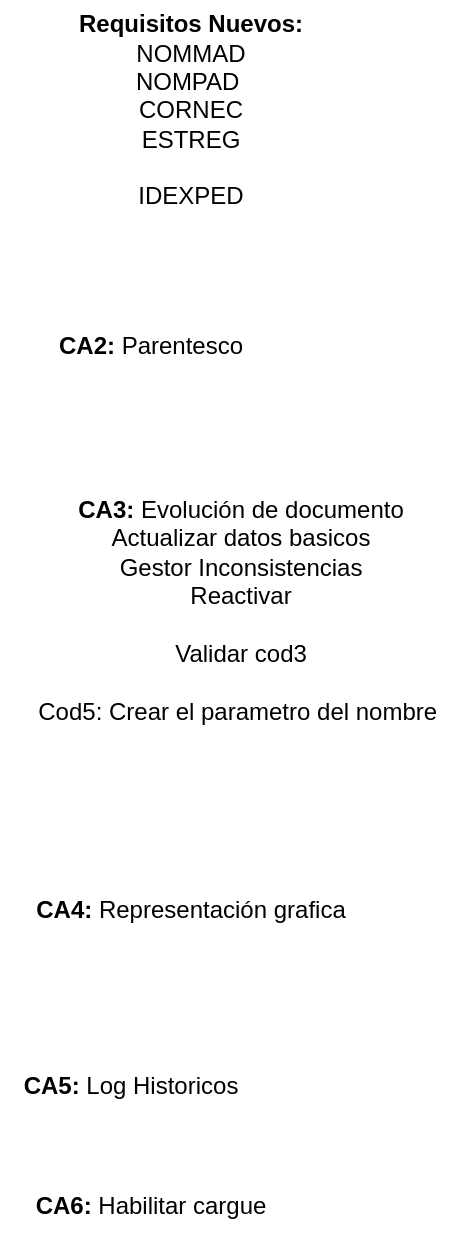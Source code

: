 <mxfile version="24.7.4" pages="3">
  <diagram name="Page-1" id="fRD3TCy6RhBQujlI3w5T">
    <mxGraphModel dx="2096" dy="420" grid="1" gridSize="10" guides="1" tooltips="1" connect="1" arrows="1" fold="1" page="1" pageScale="1" pageWidth="850" pageHeight="1100" math="0" shadow="0">
      <root>
        <mxCell id="0" />
        <mxCell id="1" parent="0" />
        <mxCell id="u48dg-Nmt2LzvFG39Oh1-2" value="&lt;b&gt;Requisitos Nuevos:&lt;/b&gt;&lt;div&gt;&lt;span style=&quot;font-size:9.0pt;font-family:&lt;br/&gt;&amp;quot;Arial&amp;quot;,sans-serif;mso-fareast-font-family:&amp;quot;Times New Roman&amp;quot;;mso-ansi-language:&lt;br/&gt;ES-CO;mso-fareast-language:ES-CO;mso-bidi-language:AR-SA&quot; lang=&quot;ES-CO&quot;&gt;NOMMAD&lt;/span&gt;&lt;/div&gt;&lt;div&gt;&lt;span style=&quot;font-size:9.0pt;font-family:&lt;br/&gt;&amp;quot;Arial&amp;quot;,sans-serif;mso-fareast-font-family:&amp;quot;Times New Roman&amp;quot;;mso-ansi-language:&lt;br/&gt;ES-CO;mso-fareast-language:ES-CO;mso-bidi-language:AR-SA&quot; lang=&quot;ES-CO&quot;&gt;NOMPAD&amp;nbsp;&lt;/span&gt;&lt;b&gt;&lt;br&gt;&lt;/b&gt;&lt;/div&gt;&lt;div&gt;&lt;span style=&quot;font-size:9.0pt;font-family:&lt;br/&gt;&amp;quot;Arial&amp;quot;,sans-serif;mso-fareast-font-family:&amp;quot;Times New Roman&amp;quot;;mso-ansi-language:&lt;br/&gt;ES-CO;mso-fareast-language:ES-CO;mso-bidi-language:AR-SA;mso-bidi-font-weight:&lt;br/&gt;bold&quot; lang=&quot;ES-CO&quot;&gt;CORNEC&lt;/span&gt;&lt;b&gt;&lt;br&gt;&lt;/b&gt;&lt;/div&gt;&lt;div&gt;&lt;span style=&quot;font-size:9.0pt;font-family:&lt;br/&gt;&amp;quot;Arial&amp;quot;,sans-serif;mso-fareast-font-family:&amp;quot;Times New Roman&amp;quot;;mso-ansi-language:&lt;br/&gt;ES-CO;mso-fareast-language:ES-CO;mso-bidi-language:AR-SA;mso-bidi-font-weight:&lt;br/&gt;bold&quot; lang=&quot;ES-CO&quot;&gt;&lt;span style=&quot;font-size: 9pt;&quot; lang=&quot;ES-CO&quot;&gt;ESTREG&lt;/span&gt;&lt;br&gt;&lt;/span&gt;&lt;/div&gt;&lt;div&gt;&lt;span style=&quot;font-size:9.0pt;font-family:&lt;br/&gt;&amp;quot;Arial&amp;quot;,sans-serif;mso-fareast-font-family:&amp;quot;Times New Roman&amp;quot;;mso-ansi-language:&lt;br/&gt;ES-CO;mso-fareast-language:ES-CO;mso-bidi-language:AR-SA;mso-bidi-font-weight:&lt;br/&gt;bold&quot; lang=&quot;ES-CO&quot;&gt;&lt;br&gt;&lt;/span&gt;&lt;/div&gt;&lt;div&gt;&lt;span style=&quot;font-size:9.0pt;font-family:&lt;br/&gt;&amp;quot;Arial&amp;quot;,sans-serif;mso-fareast-font-family:&amp;quot;Times New Roman&amp;quot;;mso-ansi-language:&lt;br/&gt;ES-CO;mso-fareast-language:ES-CO;mso-bidi-language:AR-SA;mso-bidi-font-weight:&lt;br/&gt;bold&quot; lang=&quot;ES-CO&quot;&gt;IDEXPED&lt;/span&gt;&lt;/div&gt;" style="text;html=1;align=center;verticalAlign=middle;resizable=0;points=[];autosize=1;strokeColor=none;fillColor=none;" vertex="1" parent="1">
          <mxGeometry x="-70" y="50" width="140" height="110" as="geometry" />
        </mxCell>
        <mxCell id="u48dg-Nmt2LzvFG39Oh1-3" value="&lt;b&gt;CA2: &lt;/b&gt;Parentesco" style="text;html=1;align=center;verticalAlign=middle;resizable=0;points=[];autosize=1;strokeColor=none;fillColor=none;" vertex="1" parent="1">
          <mxGeometry x="-80" y="208" width="120" height="30" as="geometry" />
        </mxCell>
        <mxCell id="u48dg-Nmt2LzvFG39Oh1-4" value="&lt;b&gt;CA3: &lt;/b&gt;Evolución de documento&lt;div&gt;Actualizar datos basicos&lt;/div&gt;&lt;div&gt;Gestor Inconsistencias&lt;/div&gt;&lt;div&gt;Reactivar&lt;/div&gt;&lt;div&gt;&lt;br&gt;&lt;/div&gt;&lt;div&gt;Validar cod3&lt;/div&gt;&lt;div&gt;&lt;br&gt;&lt;/div&gt;&lt;div&gt;Cod5: Crear el parametro del nombre&amp;nbsp;&lt;/div&gt;" style="text;html=1;align=center;verticalAlign=middle;resizable=0;points=[];autosize=1;strokeColor=none;fillColor=none;" vertex="1" parent="1">
          <mxGeometry x="-90" y="290" width="230" height="130" as="geometry" />
        </mxCell>
        <mxCell id="u48dg-Nmt2LzvFG39Oh1-5" value="&lt;b&gt;CA4: &lt;/b&gt;Representación grafica" style="text;html=1;align=center;verticalAlign=middle;resizable=0;points=[];autosize=1;strokeColor=none;fillColor=none;" vertex="1" parent="1">
          <mxGeometry x="-90" y="490" width="180" height="30" as="geometry" />
        </mxCell>
        <mxCell id="u48dg-Nmt2LzvFG39Oh1-6" value="&lt;b&gt;CA5: &lt;/b&gt;Log Historicos" style="text;html=1;align=center;verticalAlign=middle;resizable=0;points=[];autosize=1;strokeColor=none;fillColor=none;" vertex="1" parent="1">
          <mxGeometry x="-95" y="578" width="130" height="30" as="geometry" />
        </mxCell>
        <mxCell id="u48dg-Nmt2LzvFG39Oh1-7" value="&lt;b&gt;CA6: &lt;/b&gt;Habilitar cargue" style="text;html=1;align=center;verticalAlign=middle;resizable=0;points=[];autosize=1;strokeColor=none;fillColor=none;" vertex="1" parent="1">
          <mxGeometry x="-90" y="638" width="140" height="30" as="geometry" />
        </mxCell>
      </root>
    </mxGraphModel>
  </diagram>
  <diagram id="-b4piAtrWKyWIHxl0JMY" name="Page-2">
    <mxGraphModel dx="2096" dy="420" grid="1" gridSize="10" guides="1" tooltips="1" connect="1" arrows="1" fold="1" page="1" pageScale="1" pageWidth="850" pageHeight="1100" math="0" shadow="0">
      <root>
        <mxCell id="0" />
        <mxCell id="1" parent="0" />
        <mxCell id="obMb7KnOI6CEFkZkY1vf-3" value="Valida Parentesco" style="rounded=1;whiteSpace=wrap;html=1;verticalAlign=top;" vertex="1" parent="1">
          <mxGeometry x="240" y="10" width="240" height="320" as="geometry" />
        </mxCell>
        <mxCell id="RdLBGqzNWaAgkf7stpPP-1" value="Consulta RNEC" style="rounded=1;whiteSpace=wrap;html=1;" vertex="1" parent="1">
          <mxGeometry x="-150" y="153" width="120" height="60" as="geometry" />
        </mxCell>
        <mxCell id="obMb7KnOI6CEFkZkY1vf-1" value="Comparar Datos Padre" style="rounded=1;whiteSpace=wrap;html=1;" vertex="1" parent="1">
          <mxGeometry x="290" y="100" width="120" height="60" as="geometry" />
        </mxCell>
        <mxCell id="obMb7KnOI6CEFkZkY1vf-2" value="Comparar Datos madre" style="rounded=1;whiteSpace=wrap;html=1;" vertex="1" parent="1">
          <mxGeometry x="290" y="210" width="120" height="60" as="geometry" />
        </mxCell>
        <mxCell id="obMb7KnOI6CEFkZkY1vf-4" value="si &amp;lt;= 18 años" style="rhombus;whiteSpace=wrap;html=1;" vertex="1" parent="1">
          <mxGeometry x="100" y="143" width="80" height="80" as="geometry" />
        </mxCell>
        <mxCell id="obMb7KnOI6CEFkZkY1vf-5" style="edgeStyle=orthogonalEdgeStyle;rounded=0;orthogonalLoop=1;jettySize=auto;html=1;entryX=0.017;entryY=0.54;entryDx=0;entryDy=0;entryPerimeter=0;" edge="1" parent="1" source="obMb7KnOI6CEFkZkY1vf-4" target="obMb7KnOI6CEFkZkY1vf-3">
          <mxGeometry relative="1" as="geometry" />
        </mxCell>
        <mxCell id="KrNaTgFMVi8emQTwP3fj-1" style="edgeStyle=orthogonalEdgeStyle;rounded=0;orthogonalLoop=1;jettySize=auto;html=1;" edge="1" parent="1" source="LtwLpvwIfNRgIzX5H4ix-1" target="LtwLpvwIfNRgIzX5H4ix-16">
          <mxGeometry relative="1" as="geometry" />
        </mxCell>
        <mxCell id="LtwLpvwIfNRgIzX5H4ix-1" value="dato no encontrado" style="rhombus;whiteSpace=wrap;html=1;" vertex="1" parent="1">
          <mxGeometry x="120" y="730" width="80" height="80" as="geometry" />
        </mxCell>
        <mxCell id="LtwLpvwIfNRgIzX5H4ix-12" value="" style="edgeStyle=orthogonalEdgeStyle;rounded=0;orthogonalLoop=1;jettySize=auto;html=1;" edge="1" parent="1" source="LtwLpvwIfNRgIzX5H4ix-2" target="LtwLpvwIfNRgIzX5H4ix-11">
          <mxGeometry relative="1" as="geometry" />
        </mxCell>
        <mxCell id="LtwLpvwIfNRgIzX5H4ix-2" value="No crear" style="rounded=1;whiteSpace=wrap;html=1;" vertex="1" parent="1">
          <mxGeometry x="305" y="400" width="120" height="60" as="geometry" />
        </mxCell>
        <mxCell id="LtwLpvwIfNRgIzX5H4ix-13" style="edgeStyle=orthogonalEdgeStyle;rounded=0;orthogonalLoop=1;jettySize=auto;html=1;entryX=0;entryY=0.5;entryDx=0;entryDy=0;" edge="1" parent="1" source="LtwLpvwIfNRgIzX5H4ix-3" target="LtwLpvwIfNRgIzX5H4ix-11">
          <mxGeometry relative="1" as="geometry" />
        </mxCell>
        <mxCell id="LtwLpvwIfNRgIzX5H4ix-3" value="Inactivar" style="rounded=1;whiteSpace=wrap;html=1;" vertex="1" parent="1">
          <mxGeometry x="305" y="490" width="120" height="60" as="geometry" />
        </mxCell>
        <mxCell id="LtwLpvwIfNRgIzX5H4ix-14" style="edgeStyle=orthogonalEdgeStyle;rounded=0;orthogonalLoop=1;jettySize=auto;html=1;entryX=0.5;entryY=1;entryDx=0;entryDy=0;" edge="1" parent="1" source="LtwLpvwIfNRgIzX5H4ix-4" target="LtwLpvwIfNRgIzX5H4ix-11">
          <mxGeometry relative="1" as="geometry" />
        </mxCell>
        <mxCell id="LtwLpvwIfNRgIzX5H4ix-4" value="Desvincular" style="rounded=1;whiteSpace=wrap;html=1;" vertex="1" parent="1">
          <mxGeometry x="305" y="590" width="120" height="60" as="geometry" />
        </mxCell>
        <mxCell id="LtwLpvwIfNRgIzX5H4ix-15" style="edgeStyle=orthogonalEdgeStyle;rounded=0;orthogonalLoop=1;jettySize=auto;html=1;entryX=0;entryY=0.5;entryDx=0;entryDy=0;" edge="1" parent="1" source="LtwLpvwIfNRgIzX5H4ix-5" target="LtwLpvwIfNRgIzX5H4ix-3">
          <mxGeometry relative="1" as="geometry" />
        </mxCell>
        <mxCell id="LtwLpvwIfNRgIzX5H4ix-5" value="si respuesta cancelada" style="rhombus;whiteSpace=wrap;html=1;" vertex="1" parent="1">
          <mxGeometry x="120" y="480" width="80" height="80" as="geometry" />
        </mxCell>
        <mxCell id="LtwLpvwIfNRgIzX5H4ix-6" value="Crear Requisitos" style="rounded=1;whiteSpace=wrap;html=1;" vertex="1" parent="1">
          <mxGeometry x="325" y="910" width="120" height="60" as="geometry" />
        </mxCell>
        <mxCell id="KrNaTgFMVi8emQTwP3fj-2" style="edgeStyle=orthogonalEdgeStyle;rounded=0;orthogonalLoop=1;jettySize=auto;html=1;" edge="1" parent="1" source="LtwLpvwIfNRgIzX5H4ix-8" target="LtwLpvwIfNRgIzX5H4ix-6">
          <mxGeometry relative="1" as="geometry" />
        </mxCell>
        <mxCell id="KrNaTgFMVi8emQTwP3fj-3" style="edgeStyle=orthogonalEdgeStyle;rounded=0;orthogonalLoop=1;jettySize=auto;html=1;entryX=0;entryY=0.5;entryDx=0;entryDy=0;" edge="1" parent="1" source="LtwLpvwIfNRgIzX5H4ix-8" target="LtwLpvwIfNRgIzX5H4ix-17">
          <mxGeometry relative="1" as="geometry" />
        </mxCell>
        <mxCell id="J-B9Z-gkuo7tJZUIgXEq-6" style="edgeStyle=orthogonalEdgeStyle;rounded=0;orthogonalLoop=1;jettySize=auto;html=1;entryX=0;entryY=0.5;entryDx=0;entryDy=0;" edge="1" parent="1" source="LtwLpvwIfNRgIzX5H4ix-8" target="J-B9Z-gkuo7tJZUIgXEq-5">
          <mxGeometry relative="1" as="geometry" />
        </mxCell>
        <mxCell id="t23i-M6s3YgzJmgpdtEC-7" value="" style="edgeStyle=orthogonalEdgeStyle;rounded=0;orthogonalLoop=1;jettySize=auto;html=1;" edge="1" parent="1" source="LtwLpvwIfNRgIzX5H4ix-8" target="t23i-M6s3YgzJmgpdtEC-6">
          <mxGeometry relative="1" as="geometry">
            <Array as="points">
              <mxPoint x="160" y="1180" />
            </Array>
          </mxGeometry>
        </mxCell>
        <mxCell id="t23i-M6s3YgzJmgpdtEC-8" value="NO" style="edgeLabel;html=1;align=center;verticalAlign=middle;resizable=0;points=[];" vertex="1" connectable="0" parent="t23i-M6s3YgzJmgpdtEC-7">
          <mxGeometry x="0.321" y="5" relative="1" as="geometry">
            <mxPoint as="offset" />
          </mxGeometry>
        </mxCell>
        <mxCell id="LtwLpvwIfNRgIzX5H4ix-8" value="Creación OK" style="rhombus;whiteSpace=wrap;html=1;" vertex="1" parent="1">
          <mxGeometry x="120" y="950" width="80" height="80" as="geometry" />
        </mxCell>
        <mxCell id="LtwLpvwIfNRgIzX5H4ix-11" value="Notificación" style="whiteSpace=wrap;html=1;rounded=1;" vertex="1" parent="1">
          <mxGeometry x="550" y="490" width="120" height="60" as="geometry" />
        </mxCell>
        <mxCell id="J-B9Z-gkuo7tJZUIgXEq-2" value="" style="edgeStyle=orthogonalEdgeStyle;rounded=0;orthogonalLoop=1;jettySize=auto;html=1;" edge="1" parent="1" source="LtwLpvwIfNRgIzX5H4ix-16" target="J-B9Z-gkuo7tJZUIgXEq-1">
          <mxGeometry relative="1" as="geometry" />
        </mxCell>
        <mxCell id="LtwLpvwIfNRgIzX5H4ix-16" value="Mensaje error" style="rounded=1;whiteSpace=wrap;html=1;" vertex="1" parent="1">
          <mxGeometry x="325" y="740" width="120" height="60" as="geometry" />
        </mxCell>
        <mxCell id="LtwLpvwIfNRgIzX5H4ix-19" value="" style="edgeStyle=orthogonalEdgeStyle;rounded=0;orthogonalLoop=1;jettySize=auto;html=1;" edge="1" parent="1" source="LtwLpvwIfNRgIzX5H4ix-17" target="LtwLpvwIfNRgIzX5H4ix-18">
          <mxGeometry relative="1" as="geometry" />
        </mxCell>
        <mxCell id="LtwLpvwIfNRgIzX5H4ix-17" value="Crear representación grafica" style="rounded=1;whiteSpace=wrap;html=1;" vertex="1" parent="1">
          <mxGeometry x="325" y="1010" width="120" height="60" as="geometry" />
        </mxCell>
        <mxCell id="LtwLpvwIfNRgIzX5H4ix-18" value="DIV" style="whiteSpace=wrap;html=1;rounded=1;" vertex="1" parent="1">
          <mxGeometry x="525" y="1010" width="120" height="60" as="geometry" />
        </mxCell>
        <mxCell id="J-B9Z-gkuo7tJZUIgXEq-4" style="edgeStyle=orthogonalEdgeStyle;rounded=0;orthogonalLoop=1;jettySize=auto;html=1;" edge="1" parent="1" source="J-B9Z-gkuo7tJZUIgXEq-1" target="J-B9Z-gkuo7tJZUIgXEq-3">
          <mxGeometry relative="1" as="geometry" />
        </mxCell>
        <mxCell id="J-B9Z-gkuo7tJZUIgXEq-1" value="Cargar documentos" style="whiteSpace=wrap;html=1;rounded=1;" vertex="1" parent="1">
          <mxGeometry x="525" y="740" width="120" height="60" as="geometry" />
        </mxCell>
        <mxCell id="J-B9Z-gkuo7tJZUIgXEq-3" value="Validar datos IA" style="whiteSpace=wrap;html=1;rounded=1;" vertex="1" parent="1">
          <mxGeometry x="730" y="740" width="120" height="60" as="geometry" />
        </mxCell>
        <mxCell id="J-B9Z-gkuo7tJZUIgXEq-5" value="Crear Datos y Vinculación" style="rounded=1;whiteSpace=wrap;html=1;" vertex="1" parent="1">
          <mxGeometry x="325" y="830" width="120" height="60" as="geometry" />
        </mxCell>
        <mxCell id="t23i-M6s3YgzJmgpdtEC-2" style="edgeStyle=orthogonalEdgeStyle;rounded=0;orthogonalLoop=1;jettySize=auto;html=1;entryX=0;entryY=0.5;entryDx=0;entryDy=0;" edge="1" parent="1" source="t23i-M6s3YgzJmgpdtEC-1" target="LtwLpvwIfNRgIzX5H4ix-8">
          <mxGeometry relative="1" as="geometry" />
        </mxCell>
        <mxCell id="t23i-M6s3YgzJmgpdtEC-1" value="Vigente" style="rhombus;whiteSpace=wrap;html=1;" vertex="1" parent="1">
          <mxGeometry x="-70" y="950" width="80" height="80" as="geometry" />
        </mxCell>
        <mxCell id="t23i-M6s3YgzJmgpdtEC-4" value="Si" style="text;html=1;align=center;verticalAlign=middle;resizable=0;points=[];autosize=1;strokeColor=none;fillColor=none;" vertex="1" parent="1">
          <mxGeometry x="215" y="958" width="30" height="30" as="geometry" />
        </mxCell>
        <mxCell id="t23i-M6s3YgzJmgpdtEC-6" value="Gestor Inconsistencias" style="whiteSpace=wrap;html=1;" vertex="1" parent="1">
          <mxGeometry x="330" y="1150" width="120" height="60" as="geometry" />
        </mxCell>
      </root>
    </mxGraphModel>
  </diagram>
  <diagram id="sy3IeF0iJ1EPCBMFhaCO" name="Page-3">
    <mxGraphModel dx="2096" dy="420" grid="1" gridSize="10" guides="1" tooltips="1" connect="1" arrows="1" fold="1" page="1" pageScale="1" pageWidth="850" pageHeight="1100" math="0" shadow="0">
      <root>
        <mxCell id="0" />
        <mxCell id="1" parent="0" />
        <mxCell id="CsSTm1O9BcnVEUakEM_i-1" value="&lt;div&gt;&lt;br&gt;&lt;/div&gt;&lt;div&gt;Hay alguno que no se consulte en la RNEC?&lt;/div&gt;&lt;div&gt;Diferencia RNEC y ANI?&lt;/div&gt;" style="text;html=1;align=center;verticalAlign=middle;resizable=0;points=[];autosize=1;strokeColor=none;fillColor=none;" vertex="1" parent="1">
          <mxGeometry x="-80" y="73" width="260" height="60" as="geometry" />
        </mxCell>
        <mxCell id="zx_a-ESdLSt1NVjcpUsE-1" value="Volumetrias con el nivel de operación" style="text;html=1;align=center;verticalAlign=middle;resizable=0;points=[];autosize=1;strokeColor=none;fillColor=none;" vertex="1" parent="1">
          <mxGeometry x="-60" y="190" width="220" height="30" as="geometry" />
        </mxCell>
      </root>
    </mxGraphModel>
  </diagram>
</mxfile>
